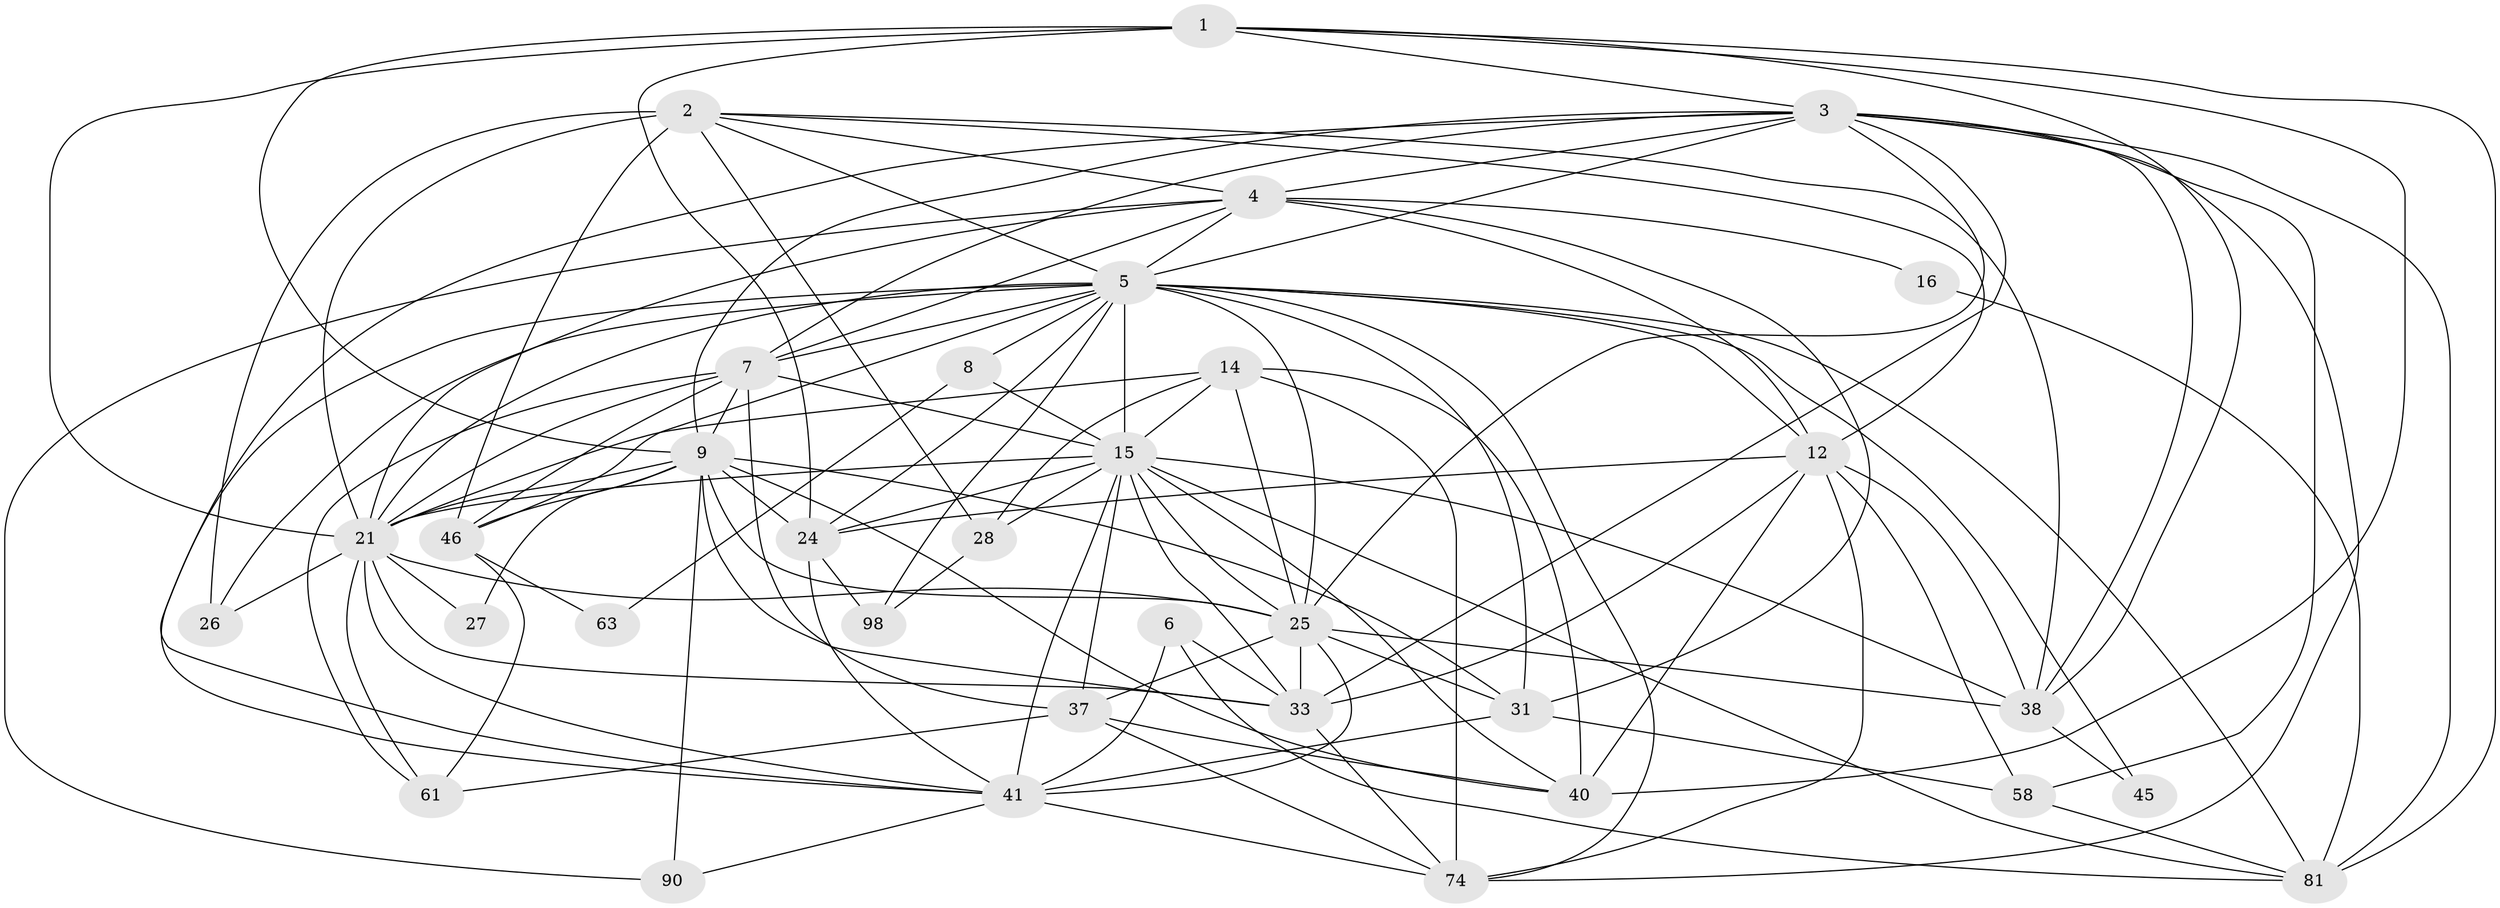 // original degree distribution, {4: 0.32456140350877194, 3: 0.3157894736842105, 5: 0.12280701754385964, 2: 0.08771929824561403, 6: 0.10526315789473684, 7: 0.03508771929824561, 10: 0.008771929824561403}
// Generated by graph-tools (version 1.1) at 2025/18/03/04/25 18:18:46]
// undirected, 34 vertices, 117 edges
graph export_dot {
graph [start="1"]
  node [color=gray90,style=filled];
  1 [super="+36+11"];
  2 [super="+56+39"];
  3 [super="+13"];
  4 [super="+78+32+47"];
  5 [super="+23+66"];
  6 [super="+55"];
  7 [super="+87+50+94"];
  8 [super="+62"];
  9 [super="+19+10+30"];
  12 [super="+111+17"];
  14 [super="+57"];
  15 [super="+65+69"];
  16;
  21 [super="+100+35"];
  24 [super="+29+51+48"];
  25 [super="+59+72+79"];
  26 [super="+43+44"];
  27;
  28 [super="+75"];
  31 [super="+52"];
  33 [super="+42+34"];
  37 [super="+109"];
  38 [super="+71"];
  40 [super="+70+67"];
  41 [super="+60"];
  45;
  46 [super="+108+92"];
  58 [super="+76"];
  61;
  63;
  74 [super="+80+84+97"];
  81 [super="+95"];
  90;
  98;
  1 -- 9;
  1 -- 24;
  1 -- 40;
  1 -- 81;
  1 -- 21 [weight=2];
  1 -- 38;
  1 -- 3;
  2 -- 21;
  2 -- 4;
  2 -- 28;
  2 -- 26;
  2 -- 38;
  2 -- 5;
  2 -- 46;
  2 -- 12;
  3 -- 7;
  3 -- 5;
  3 -- 33;
  3 -- 4;
  3 -- 38;
  3 -- 9 [weight=2];
  3 -- 74 [weight=2];
  3 -- 81;
  3 -- 25;
  3 -- 58;
  3 -- 41;
  4 -- 12 [weight=2];
  4 -- 16;
  4 -- 31;
  4 -- 90;
  4 -- 7;
  4 -- 5;
  4 -- 21;
  5 -- 25 [weight=3];
  5 -- 98;
  5 -- 26;
  5 -- 74;
  5 -- 8 [weight=2];
  5 -- 41;
  5 -- 7 [weight=2];
  5 -- 45;
  5 -- 81;
  5 -- 24;
  5 -- 31;
  5 -- 46;
  5 -- 12 [weight=2];
  5 -- 21 [weight=2];
  5 -- 15 [weight=2];
  6 -- 81;
  6 -- 41;
  6 -- 33;
  7 -- 37;
  7 -- 9 [weight=2];
  7 -- 46 [weight=2];
  7 -- 61;
  7 -- 21;
  7 -- 15;
  8 -- 15 [weight=2];
  8 -- 63;
  9 -- 21;
  9 -- 33 [weight=2];
  9 -- 31 [weight=2];
  9 -- 40;
  9 -- 27;
  9 -- 46;
  9 -- 90;
  9 -- 25;
  9 -- 24 [weight=2];
  12 -- 38 [weight=2];
  12 -- 40;
  12 -- 24 [weight=3];
  12 -- 58;
  12 -- 74;
  12 -- 33 [weight=2];
  14 -- 25 [weight=2];
  14 -- 28;
  14 -- 40;
  14 -- 15;
  14 -- 21;
  14 -- 74 [weight=2];
  15 -- 38;
  15 -- 37;
  15 -- 24;
  15 -- 25;
  15 -- 40;
  15 -- 33;
  15 -- 81;
  15 -- 21 [weight=2];
  15 -- 28;
  15 -- 41 [weight=2];
  16 -- 81;
  21 -- 41;
  21 -- 25;
  21 -- 26;
  21 -- 33;
  21 -- 27;
  21 -- 61;
  24 -- 98;
  24 -- 41;
  25 -- 37;
  25 -- 31;
  25 -- 38;
  25 -- 33 [weight=2];
  25 -- 41;
  28 -- 98;
  31 -- 41;
  31 -- 58;
  33 -- 74;
  37 -- 40;
  37 -- 61;
  37 -- 74;
  38 -- 45;
  41 -- 90;
  41 -- 74;
  46 -- 61;
  46 -- 63;
  58 -- 81;
}
